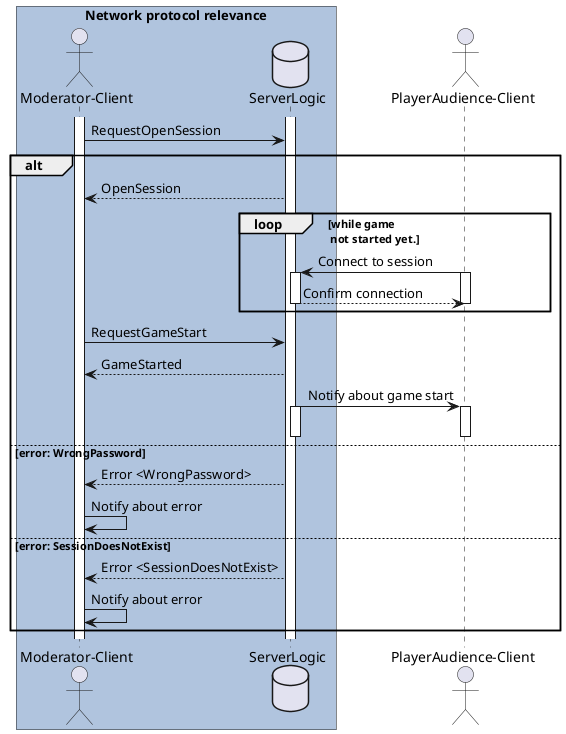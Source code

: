 @startuml

box "Network protocol relevance" #LightSteelBlue
actor "Moderator-Client" as m order 1
database "ServerLogic" as s order 2
end box
actor "PlayerAudience-Client" as p order 3



activate m
activate s

m -> s: RequestOpenSession

alt 
    s --> m: OpenSession
        loop while game \n not started yet.
            p -> s: Connect to session
            activate s
            activate p
            s --> p: Confirm connection
            deactivate s
            deactivate p
        end
    m -> s: RequestGameStart
    s --> m: GameStarted
    s -> p: Notify about game start
    activate s
    activate p
    deactivate s
    deactivate p
else error: WrongPassword
    s --> m: Error <WrongPassword>
    m -> m: Notify about error
else error: SessionDoesNotExist
    s --> m: Error <SessionDoesNotExist>
    m -> m: Notify about error
end


@enduml